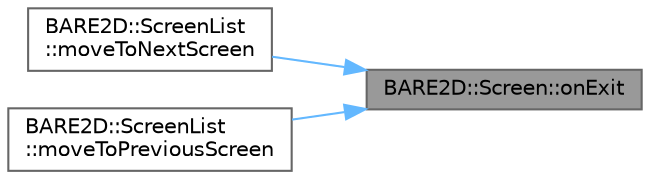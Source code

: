 digraph "BARE2D::Screen::onExit"
{
 // INTERACTIVE_SVG=YES
 // LATEX_PDF_SIZE
  bgcolor="transparent";
  edge [fontname=Helvetica,fontsize=10,labelfontname=Helvetica,labelfontsize=10];
  node [fontname=Helvetica,fontsize=10,shape=box,height=0.2,width=0.4];
  rankdir="RL";
  Node1 [label="BARE2D::Screen::onExit",height=0.2,width=0.4,color="gray40", fillcolor="grey60", style="filled", fontcolor="black",tooltip="This is close to the destroy function, but is only called when the screen is exited,..."];
  Node1 -> Node2 [dir="back",color="steelblue1",style="solid"];
  Node2 [label="BARE2D::ScreenList\l::moveToNextScreen",height=0.2,width=0.4,color="grey40", fillcolor="white", style="filled",URL="$class_b_a_r_e2_d_1_1_screen_list.html#ae8047deac7849ebd02b92d8c347715fb",tooltip="Moves to the next screen, updates needed variables. Also, exits old screen and enters new one."];
  Node1 -> Node3 [dir="back",color="steelblue1",style="solid"];
  Node3 [label="BARE2D::ScreenList\l::moveToPreviousScreen",height=0.2,width=0.4,color="grey40", fillcolor="white", style="filled",URL="$class_b_a_r_e2_d_1_1_screen_list.html#a3456f5ed539fa4b6d50a38600635e878",tooltip="Moves to the previous screen. Similar to moveToNextScreen, in that it makes sure everything's good!"];
}
